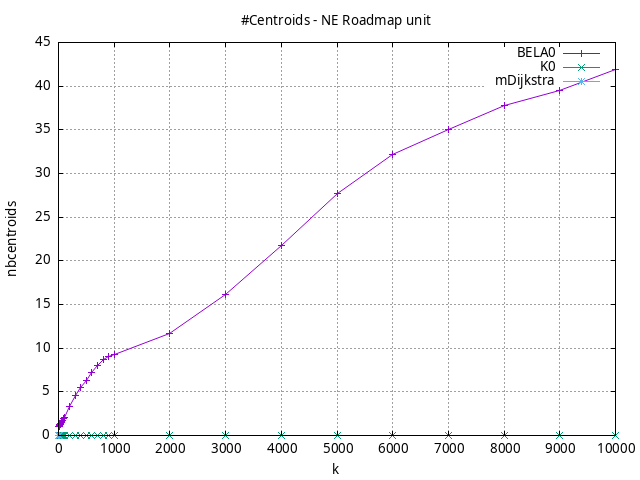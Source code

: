 #!/usr/bin/gnuplot
# -*- coding: utf-8 -*-
#
# results/roadmap/unit/NE/USA-road-d.NE.brute-force.nbcentroids.gnuplot
#
# Started on 01/09/2024 14:29:33
# Author: Carlos Linares López
set grid
set xlabel "k"
set ylabel "nbcentroids"

set title "#Centroids - NE Roadmap unit"

set terminal png enhanced font "Ariel,10"
set output 'USA-road-d.NE.brute-force.nbcentroids.png'

plot "-" title "BELA0"      with linesp, "-" title "K0"      with linesp, "-" title "mDijkstra"      with linesp

	1 1.0
	2 1.0
	3 1.01
	4 1.02
	5 1.03
	6 1.04
	7 1.05
	8 1.06
	9 1.08
	10 1.09
	20 1.22
	30 1.31
	40 1.41
	50 1.51
	60 1.59
	70 1.7
	80 1.76
	90 1.93
	100 2.09
	200 3.32
	300 4.57
	400 5.5
	500 6.33
	600 7.22
	700 8.01
	800 8.72
	900 9.02
	1000 9.27
	2000 11.64
	3000 16.17
	4000 21.74
	5000 27.7
	6000 32.23
	7000 35.02
	8000 37.78
	9000 39.56
	10000 41.92
end
	1 0.0
	2 0.0
	3 0.0
	4 0.0
	5 0.0
	6 0.0
	7 0.0
	8 0.0
	9 0.0
	10 0.0
	20 0.0
	30 0.0
	40 0.0
	50 0.0
	60 0.0
	70 0.0
	80 0.0
	90 0.0
	100 0.0
	200 0.0
	300 0.0
	400 0.0
	500 0.0
	600 0.0
	700 0.0
	800 0.0
	900 0.0
	1000 0.0
	2000 0.0
	3000 0.0
	4000 0.0
	5000 0.0
	6000 0.0
	7000 0.0
	8000 0.0
	9000 0.0
	10000 0.0
end
	1 0.0
	2 0.0
	3 0.0
	4 0.0
	5 0.0
	6 0.0
	7 0.0
	8 0.0
	9 0.0
	10 0.0
end
